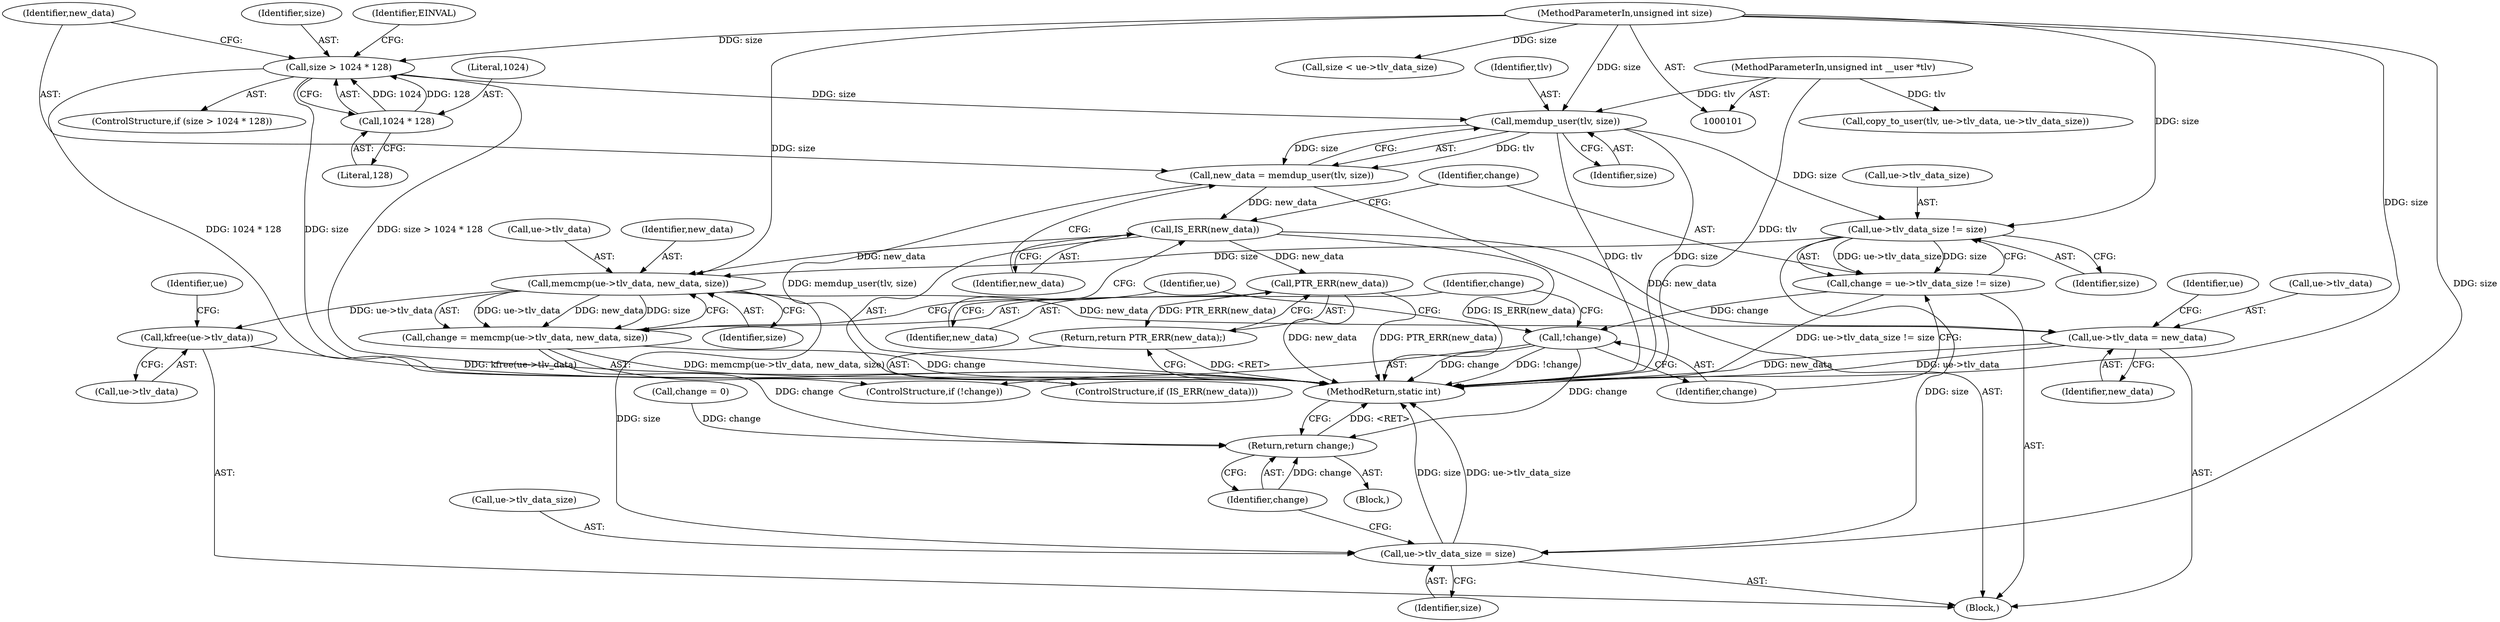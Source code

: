 digraph "0_linux_07f4d9d74a04aa7c72c5dae0ef97565f28f17b92_2@pointer" {
"1000134" [label="(Call,memdup_user(tlv, size))"];
"1000105" [label="(MethodParameterIn,unsigned int __user *tlv)"];
"1000124" [label="(Call,size > 1024 * 128)"];
"1000104" [label="(MethodParameterIn,unsigned int size)"];
"1000126" [label="(Call,1024 * 128)"];
"1000132" [label="(Call,new_data = memdup_user(tlv, size))"];
"1000138" [label="(Call,IS_ERR(new_data))"];
"1000141" [label="(Call,PTR_ERR(new_data))"];
"1000140" [label="(Return,return PTR_ERR(new_data);)"];
"1000155" [label="(Call,memcmp(ue->tlv_data, new_data, size))"];
"1000153" [label="(Call,change = memcmp(ue->tlv_data, new_data, size))"];
"1000211" [label="(Return,return change;)"];
"1000161" [label="(Call,kfree(ue->tlv_data))"];
"1000165" [label="(Call,ue->tlv_data = new_data)"];
"1000170" [label="(Call,ue->tlv_data_size = size)"];
"1000145" [label="(Call,ue->tlv_data_size != size)"];
"1000143" [label="(Call,change = ue->tlv_data_size != size)"];
"1000151" [label="(Call,!change)"];
"1000133" [label="(Identifier,new_data)"];
"1000143" [label="(Call,change = ue->tlv_data_size != size)"];
"1000161" [label="(Call,kfree(ue->tlv_data))"];
"1000124" [label="(Call,size > 1024 * 128)"];
"1000156" [label="(Call,ue->tlv_data)"];
"1000114" [label="(Call,change = 0)"];
"1000128" [label="(Literal,128)"];
"1000137" [label="(ControlStructure,if (IS_ERR(new_data)))"];
"1000150" [label="(ControlStructure,if (!change))"];
"1000141" [label="(Call,PTR_ERR(new_data))"];
"1000200" [label="(Call,copy_to_user(tlv, ue->tlv_data, ue->tlv_data_size))"];
"1000134" [label="(Call,memdup_user(tlv, size))"];
"1000123" [label="(ControlStructure,if (size > 1024 * 128))"];
"1000125" [label="(Identifier,size)"];
"1000155" [label="(Call,memcmp(ue->tlv_data, new_data, size))"];
"1000166" [label="(Call,ue->tlv_data)"];
"1000152" [label="(Identifier,change)"];
"1000212" [label="(Identifier,change)"];
"1000174" [label="(Identifier,size)"];
"1000159" [label="(Identifier,new_data)"];
"1000191" [label="(Call,size < ue->tlv_data_size)"];
"1000142" [label="(Identifier,new_data)"];
"1000140" [label="(Return,return PTR_ERR(new_data);)"];
"1000105" [label="(MethodParameterIn,unsigned int __user *tlv)"];
"1000162" [label="(Call,ue->tlv_data)"];
"1000145" [label="(Call,ue->tlv_data_size != size)"];
"1000211" [label="(Return,return change;)"];
"1000171" [label="(Call,ue->tlv_data_size)"];
"1000138" [label="(Call,IS_ERR(new_data))"];
"1000127" [label="(Literal,1024)"];
"1000126" [label="(Call,1024 * 128)"];
"1000144" [label="(Identifier,change)"];
"1000213" [label="(MethodReturn,static int)"];
"1000135" [label="(Identifier,tlv)"];
"1000170" [label="(Call,ue->tlv_data_size = size)"];
"1000146" [label="(Call,ue->tlv_data_size)"];
"1000106" [label="(Block,)"];
"1000139" [label="(Identifier,new_data)"];
"1000163" [label="(Identifier,ue)"];
"1000153" [label="(Call,change = memcmp(ue->tlv_data, new_data, size))"];
"1000149" [label="(Identifier,size)"];
"1000132" [label="(Call,new_data = memdup_user(tlv, size))"];
"1000154" [label="(Identifier,change)"];
"1000122" [label="(Block,)"];
"1000172" [label="(Identifier,ue)"];
"1000160" [label="(Identifier,size)"];
"1000131" [label="(Identifier,EINVAL)"];
"1000167" [label="(Identifier,ue)"];
"1000104" [label="(MethodParameterIn,unsigned int size)"];
"1000151" [label="(Call,!change)"];
"1000169" [label="(Identifier,new_data)"];
"1000165" [label="(Call,ue->tlv_data = new_data)"];
"1000136" [label="(Identifier,size)"];
"1000134" -> "1000132"  [label="AST: "];
"1000134" -> "1000136"  [label="CFG: "];
"1000135" -> "1000134"  [label="AST: "];
"1000136" -> "1000134"  [label="AST: "];
"1000132" -> "1000134"  [label="CFG: "];
"1000134" -> "1000213"  [label="DDG: tlv"];
"1000134" -> "1000213"  [label="DDG: size"];
"1000134" -> "1000132"  [label="DDG: tlv"];
"1000134" -> "1000132"  [label="DDG: size"];
"1000105" -> "1000134"  [label="DDG: tlv"];
"1000124" -> "1000134"  [label="DDG: size"];
"1000104" -> "1000134"  [label="DDG: size"];
"1000134" -> "1000145"  [label="DDG: size"];
"1000105" -> "1000101"  [label="AST: "];
"1000105" -> "1000213"  [label="DDG: tlv"];
"1000105" -> "1000200"  [label="DDG: tlv"];
"1000124" -> "1000123"  [label="AST: "];
"1000124" -> "1000126"  [label="CFG: "];
"1000125" -> "1000124"  [label="AST: "];
"1000126" -> "1000124"  [label="AST: "];
"1000131" -> "1000124"  [label="CFG: "];
"1000133" -> "1000124"  [label="CFG: "];
"1000124" -> "1000213"  [label="DDG: 1024 * 128"];
"1000124" -> "1000213"  [label="DDG: size"];
"1000124" -> "1000213"  [label="DDG: size > 1024 * 128"];
"1000104" -> "1000124"  [label="DDG: size"];
"1000126" -> "1000124"  [label="DDG: 1024"];
"1000126" -> "1000124"  [label="DDG: 128"];
"1000104" -> "1000101"  [label="AST: "];
"1000104" -> "1000213"  [label="DDG: size"];
"1000104" -> "1000145"  [label="DDG: size"];
"1000104" -> "1000155"  [label="DDG: size"];
"1000104" -> "1000170"  [label="DDG: size"];
"1000104" -> "1000191"  [label="DDG: size"];
"1000126" -> "1000128"  [label="CFG: "];
"1000127" -> "1000126"  [label="AST: "];
"1000128" -> "1000126"  [label="AST: "];
"1000132" -> "1000122"  [label="AST: "];
"1000133" -> "1000132"  [label="AST: "];
"1000139" -> "1000132"  [label="CFG: "];
"1000132" -> "1000213"  [label="DDG: memdup_user(tlv, size)"];
"1000132" -> "1000138"  [label="DDG: new_data"];
"1000138" -> "1000137"  [label="AST: "];
"1000138" -> "1000139"  [label="CFG: "];
"1000139" -> "1000138"  [label="AST: "];
"1000142" -> "1000138"  [label="CFG: "];
"1000144" -> "1000138"  [label="CFG: "];
"1000138" -> "1000213"  [label="DDG: IS_ERR(new_data)"];
"1000138" -> "1000141"  [label="DDG: new_data"];
"1000138" -> "1000155"  [label="DDG: new_data"];
"1000138" -> "1000165"  [label="DDG: new_data"];
"1000141" -> "1000140"  [label="AST: "];
"1000141" -> "1000142"  [label="CFG: "];
"1000142" -> "1000141"  [label="AST: "];
"1000140" -> "1000141"  [label="CFG: "];
"1000141" -> "1000213"  [label="DDG: new_data"];
"1000141" -> "1000213"  [label="DDG: PTR_ERR(new_data)"];
"1000141" -> "1000140"  [label="DDG: PTR_ERR(new_data)"];
"1000140" -> "1000137"  [label="AST: "];
"1000213" -> "1000140"  [label="CFG: "];
"1000140" -> "1000213"  [label="DDG: <RET>"];
"1000155" -> "1000153"  [label="AST: "];
"1000155" -> "1000160"  [label="CFG: "];
"1000156" -> "1000155"  [label="AST: "];
"1000159" -> "1000155"  [label="AST: "];
"1000160" -> "1000155"  [label="AST: "];
"1000153" -> "1000155"  [label="CFG: "];
"1000155" -> "1000153"  [label="DDG: ue->tlv_data"];
"1000155" -> "1000153"  [label="DDG: new_data"];
"1000155" -> "1000153"  [label="DDG: size"];
"1000145" -> "1000155"  [label="DDG: size"];
"1000155" -> "1000161"  [label="DDG: ue->tlv_data"];
"1000155" -> "1000165"  [label="DDG: new_data"];
"1000155" -> "1000170"  [label="DDG: size"];
"1000153" -> "1000150"  [label="AST: "];
"1000154" -> "1000153"  [label="AST: "];
"1000163" -> "1000153"  [label="CFG: "];
"1000153" -> "1000213"  [label="DDG: change"];
"1000153" -> "1000213"  [label="DDG: memcmp(ue->tlv_data, new_data, size)"];
"1000153" -> "1000211"  [label="DDG: change"];
"1000211" -> "1000106"  [label="AST: "];
"1000211" -> "1000212"  [label="CFG: "];
"1000212" -> "1000211"  [label="AST: "];
"1000213" -> "1000211"  [label="CFG: "];
"1000211" -> "1000213"  [label="DDG: <RET>"];
"1000212" -> "1000211"  [label="DDG: change"];
"1000151" -> "1000211"  [label="DDG: change"];
"1000114" -> "1000211"  [label="DDG: change"];
"1000161" -> "1000122"  [label="AST: "];
"1000161" -> "1000162"  [label="CFG: "];
"1000162" -> "1000161"  [label="AST: "];
"1000167" -> "1000161"  [label="CFG: "];
"1000161" -> "1000213"  [label="DDG: kfree(ue->tlv_data)"];
"1000165" -> "1000122"  [label="AST: "];
"1000165" -> "1000169"  [label="CFG: "];
"1000166" -> "1000165"  [label="AST: "];
"1000169" -> "1000165"  [label="AST: "];
"1000172" -> "1000165"  [label="CFG: "];
"1000165" -> "1000213"  [label="DDG: new_data"];
"1000165" -> "1000213"  [label="DDG: ue->tlv_data"];
"1000170" -> "1000122"  [label="AST: "];
"1000170" -> "1000174"  [label="CFG: "];
"1000171" -> "1000170"  [label="AST: "];
"1000174" -> "1000170"  [label="AST: "];
"1000212" -> "1000170"  [label="CFG: "];
"1000170" -> "1000213"  [label="DDG: ue->tlv_data_size"];
"1000170" -> "1000213"  [label="DDG: size"];
"1000145" -> "1000170"  [label="DDG: size"];
"1000145" -> "1000143"  [label="AST: "];
"1000145" -> "1000149"  [label="CFG: "];
"1000146" -> "1000145"  [label="AST: "];
"1000149" -> "1000145"  [label="AST: "];
"1000143" -> "1000145"  [label="CFG: "];
"1000145" -> "1000143"  [label="DDG: ue->tlv_data_size"];
"1000145" -> "1000143"  [label="DDG: size"];
"1000143" -> "1000122"  [label="AST: "];
"1000144" -> "1000143"  [label="AST: "];
"1000152" -> "1000143"  [label="CFG: "];
"1000143" -> "1000213"  [label="DDG: ue->tlv_data_size != size"];
"1000143" -> "1000151"  [label="DDG: change"];
"1000151" -> "1000150"  [label="AST: "];
"1000151" -> "1000152"  [label="CFG: "];
"1000152" -> "1000151"  [label="AST: "];
"1000154" -> "1000151"  [label="CFG: "];
"1000163" -> "1000151"  [label="CFG: "];
"1000151" -> "1000213"  [label="DDG: !change"];
"1000151" -> "1000213"  [label="DDG: change"];
}
